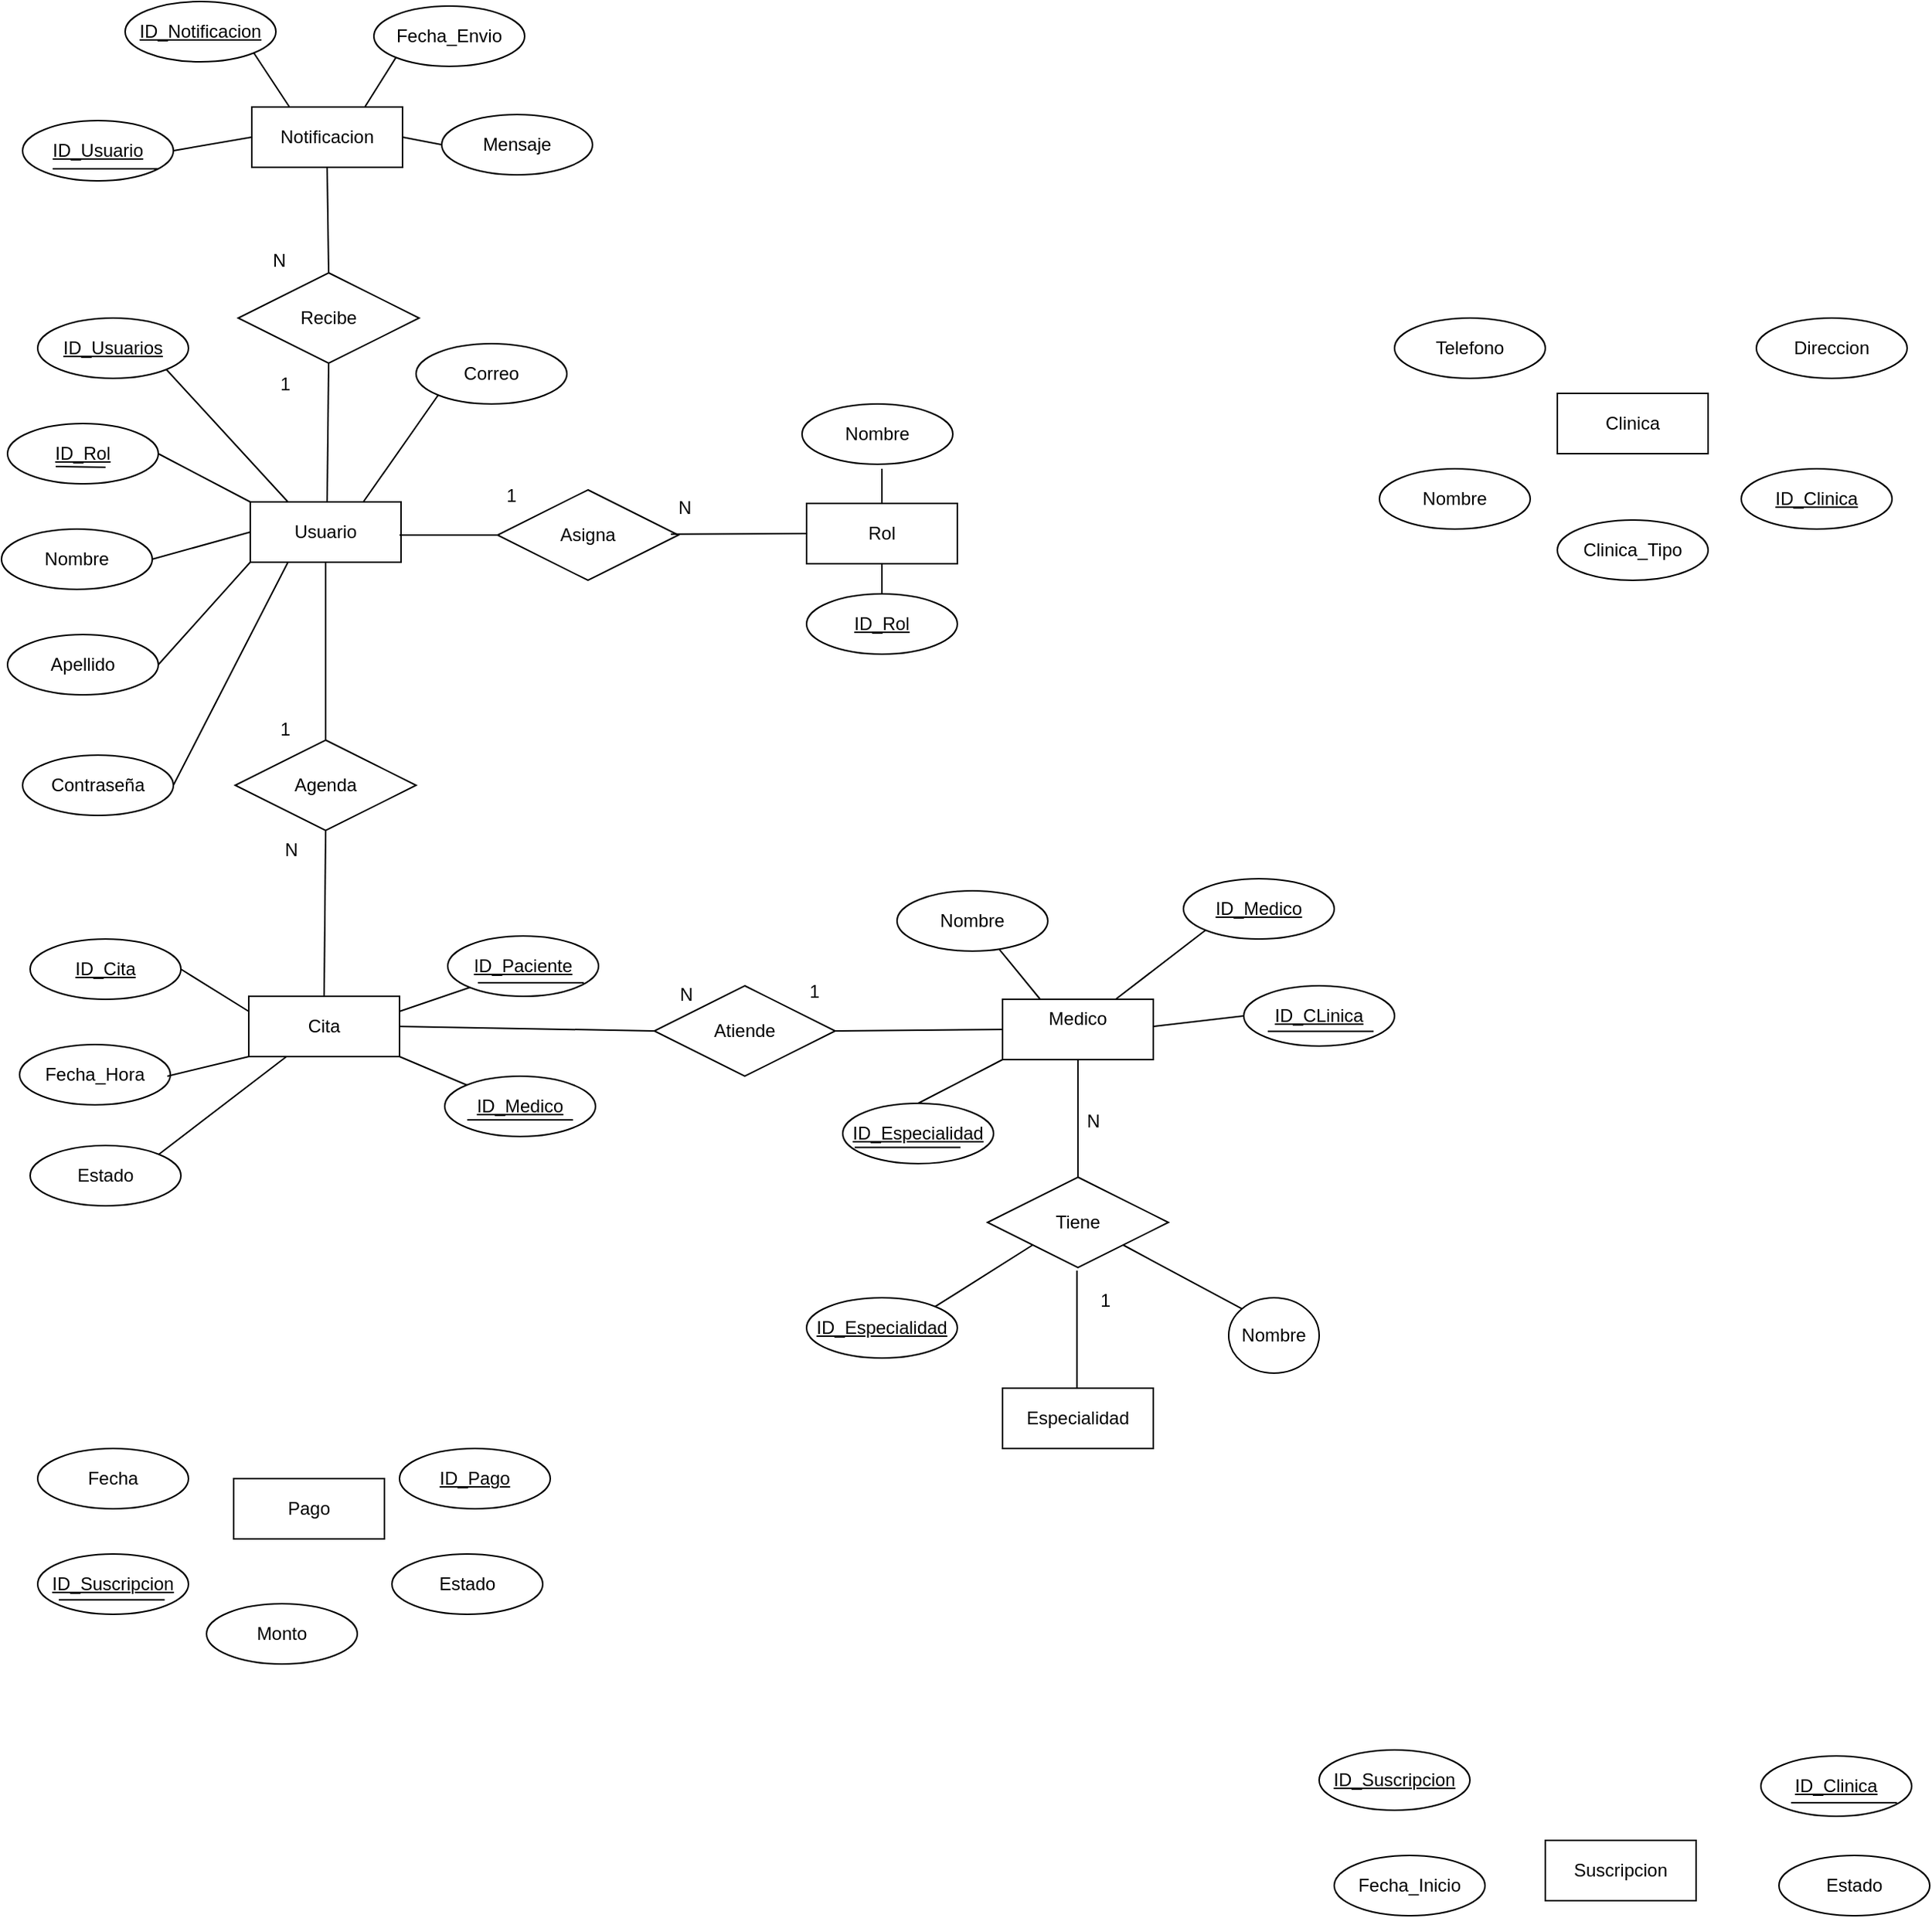 <mxfile version="26.0.11">
  <diagram name="Page-1" id="bOMGAiljpsrgAa3pAj72">
    <mxGraphModel dx="1720" dy="1843" grid="1" gridSize="10" guides="1" tooltips="1" connect="1" arrows="1" fold="1" page="1" pageScale="1" pageWidth="850" pageHeight="1100" math="0" shadow="0">
      <root>
        <mxCell id="0" />
        <mxCell id="1" parent="0" />
        <mxCell id="c--go3GaVP2PXI2ZTADo-1" value="Usuario" style="whiteSpace=wrap;html=1;align=center;" vertex="1" parent="1">
          <mxGeometry x="261" y="-278" width="100" height="40" as="geometry" />
        </mxCell>
        <mxCell id="c--go3GaVP2PXI2ZTADo-3" value="Clinica" style="whiteSpace=wrap;html=1;align=center;" vertex="1" parent="1">
          <mxGeometry x="1128" y="-350" width="100" height="40" as="geometry" />
        </mxCell>
        <mxCell id="c--go3GaVP2PXI2ZTADo-4" value="Medico&lt;div&gt;&lt;br&gt;&lt;/div&gt;" style="whiteSpace=wrap;html=1;align=center;" vertex="1" parent="1">
          <mxGeometry x="760" y="52" width="100" height="40" as="geometry" />
        </mxCell>
        <mxCell id="c--go3GaVP2PXI2ZTADo-5" value="&lt;div&gt;Especialidad&lt;/div&gt;" style="whiteSpace=wrap;html=1;align=center;" vertex="1" parent="1">
          <mxGeometry x="760" y="310" width="100" height="40" as="geometry" />
        </mxCell>
        <mxCell id="c--go3GaVP2PXI2ZTADo-6" value="Suscripcion" style="whiteSpace=wrap;html=1;align=center;" vertex="1" parent="1">
          <mxGeometry x="1120" y="610" width="100" height="40" as="geometry" />
        </mxCell>
        <mxCell id="c--go3GaVP2PXI2ZTADo-7" value="Pago" style="whiteSpace=wrap;html=1;align=center;" vertex="1" parent="1">
          <mxGeometry x="250" y="370" width="100" height="40" as="geometry" />
        </mxCell>
        <mxCell id="c--go3GaVP2PXI2ZTADo-8" value="ID_Rol" style="ellipse;whiteSpace=wrap;html=1;align=center;fontStyle=4;" vertex="1" parent="1">
          <mxGeometry x="100" y="-330" width="100" height="40" as="geometry" />
        </mxCell>
        <mxCell id="c--go3GaVP2PXI2ZTADo-9" value="Nombre" style="ellipse;whiteSpace=wrap;html=1;align=center;" vertex="1" parent="1">
          <mxGeometry x="96" y="-260" width="100" height="40" as="geometry" />
        </mxCell>
        <mxCell id="c--go3GaVP2PXI2ZTADo-10" value="Apellido" style="ellipse;whiteSpace=wrap;html=1;align=center;" vertex="1" parent="1">
          <mxGeometry x="100" y="-190" width="100" height="40" as="geometry" />
        </mxCell>
        <mxCell id="c--go3GaVP2PXI2ZTADo-11" value="Contraseña" style="ellipse;whiteSpace=wrap;html=1;align=center;" vertex="1" parent="1">
          <mxGeometry x="110" y="-110" width="100" height="40" as="geometry" />
        </mxCell>
        <mxCell id="c--go3GaVP2PXI2ZTADo-14" value="Correo" style="ellipse;whiteSpace=wrap;html=1;align=center;" vertex="1" parent="1">
          <mxGeometry x="371" y="-383" width="100" height="40" as="geometry" />
        </mxCell>
        <mxCell id="c--go3GaVP2PXI2ZTADo-16" value="ID_Usuarios" style="ellipse;whiteSpace=wrap;html=1;align=center;fontStyle=4;" vertex="1" parent="1">
          <mxGeometry x="120" y="-400" width="100" height="40" as="geometry" />
        </mxCell>
        <mxCell id="c--go3GaVP2PXI2ZTADo-19" value="" style="endArrow=none;html=1;rounded=0;" edge="1" parent="1">
          <mxGeometry relative="1" as="geometry">
            <mxPoint x="132" y="-301.5" as="sourcePoint" />
            <mxPoint x="165" y="-301" as="targetPoint" />
          </mxGeometry>
        </mxCell>
        <mxCell id="c--go3GaVP2PXI2ZTADo-21" value="Rol" style="whiteSpace=wrap;html=1;align=center;" vertex="1" parent="1">
          <mxGeometry x="630" y="-277" width="100" height="40" as="geometry" />
        </mxCell>
        <mxCell id="c--go3GaVP2PXI2ZTADo-22" value="ID_Rol" style="ellipse;whiteSpace=wrap;html=1;align=center;fontStyle=4;" vertex="1" parent="1">
          <mxGeometry x="630" y="-217" width="100" height="40" as="geometry" />
        </mxCell>
        <mxCell id="c--go3GaVP2PXI2ZTADo-23" value="Nombre" style="ellipse;whiteSpace=wrap;html=1;align=center;" vertex="1" parent="1">
          <mxGeometry x="627" y="-343" width="100" height="40" as="geometry" />
        </mxCell>
        <mxCell id="c--go3GaVP2PXI2ZTADo-24" value="ID_Clinica" style="ellipse;whiteSpace=wrap;html=1;align=center;fontStyle=4;" vertex="1" parent="1">
          <mxGeometry x="1250" y="-300" width="100" height="40" as="geometry" />
        </mxCell>
        <mxCell id="c--go3GaVP2PXI2ZTADo-26" value="Monto&lt;span style=&quot;color: rgba(0, 0, 0, 0); font-family: monospace; font-size: 0px; text-align: start; text-wrap-mode: nowrap;&quot;&gt;%3CmxGraphModel%3E%3Croot%3E%3CmxCell%20id%3D%220%22%2F%3E%3CmxCell%20id%3D%221%22%20parent%3D%220%22%2F%3E%3CmxCell%20id%3D%222%22%20value%3D%22Clinica_Tipo%22%20style%3D%22ellipse%3BwhiteSpace%3Dwrap%3Bhtml%3D1%3Balign%3Dcenter%3B%22%20vertex%3D%221%22%20parent%3D%221%22%3E%3CmxGeometry%20x%3D%22390%22%20y%3D%22160%22%20width%3D%22100%22%20height%3D%2240%22%20as%3D%22geometry%22%2F%3E%3C%2FmxCell%3E%3C%2Froot%3E%3C%2FmxGraphModel%3E&lt;/span&gt;" style="ellipse;whiteSpace=wrap;html=1;align=center;" vertex="1" parent="1">
          <mxGeometry x="232" y="453" width="100" height="40" as="geometry" />
        </mxCell>
        <mxCell id="c--go3GaVP2PXI2ZTADo-27" value="Telefono" style="ellipse;whiteSpace=wrap;html=1;align=center;" vertex="1" parent="1">
          <mxGeometry x="1020" y="-400" width="100" height="40" as="geometry" />
        </mxCell>
        <mxCell id="c--go3GaVP2PXI2ZTADo-29" value="Direccion" style="ellipse;whiteSpace=wrap;html=1;align=center;" vertex="1" parent="1">
          <mxGeometry x="1260" y="-400" width="100" height="40" as="geometry" />
        </mxCell>
        <mxCell id="c--go3GaVP2PXI2ZTADo-30" value="Nombre" style="ellipse;whiteSpace=wrap;html=1;align=center;" vertex="1" parent="1">
          <mxGeometry x="1010" y="-300" width="100" height="40" as="geometry" />
        </mxCell>
        <mxCell id="c--go3GaVP2PXI2ZTADo-31" value="ID_Medico" style="ellipse;whiteSpace=wrap;html=1;align=center;fontStyle=4;" vertex="1" parent="1">
          <mxGeometry x="880" y="-28" width="100" height="40" as="geometry" />
        </mxCell>
        <mxCell id="c--go3GaVP2PXI2ZTADo-32" value="Nombre" style="ellipse;whiteSpace=wrap;html=1;align=center;" vertex="1" parent="1">
          <mxGeometry x="910" y="250" width="60" height="50" as="geometry" />
        </mxCell>
        <mxCell id="c--go3GaVP2PXI2ZTADo-33" value="ID_Especialidad" style="ellipse;whiteSpace=wrap;html=1;align=center;fontStyle=4;" vertex="1" parent="1">
          <mxGeometry x="654" y="121" width="100" height="40" as="geometry" />
        </mxCell>
        <mxCell id="c--go3GaVP2PXI2ZTADo-34" value="" style="endArrow=none;html=1;rounded=0;exitX=0;exitY=1;exitDx=0;exitDy=0;entryX=1;entryY=1;entryDx=0;entryDy=0;" edge="1" parent="1">
          <mxGeometry relative="1" as="geometry">
            <mxPoint x="661.883" y="150.237" as="sourcePoint" />
            <mxPoint x="732.117" y="150.237" as="targetPoint" />
          </mxGeometry>
        </mxCell>
        <mxCell id="c--go3GaVP2PXI2ZTADo-35" value="ID_CLinica" style="ellipse;whiteSpace=wrap;html=1;align=center;fontStyle=4;" vertex="1" parent="1">
          <mxGeometry x="920" y="43" width="100" height="40" as="geometry" />
        </mxCell>
        <mxCell id="c--go3GaVP2PXI2ZTADo-37" value="ID_Especialidad" style="ellipse;whiteSpace=wrap;html=1;align=center;fontStyle=4;" vertex="1" parent="1">
          <mxGeometry x="630" y="250" width="100" height="40" as="geometry" />
        </mxCell>
        <mxCell id="c--go3GaVP2PXI2ZTADo-38" value="Nombre" style="ellipse;whiteSpace=wrap;html=1;align=center;" vertex="1" parent="1">
          <mxGeometry x="690" y="-20" width="100" height="40" as="geometry" />
        </mxCell>
        <mxCell id="c--go3GaVP2PXI2ZTADo-39" value="Cita" style="whiteSpace=wrap;html=1;align=center;" vertex="1" parent="1">
          <mxGeometry x="260" y="50" width="100" height="40" as="geometry" />
        </mxCell>
        <mxCell id="c--go3GaVP2PXI2ZTADo-41" value="ID_Suscripcion" style="ellipse;whiteSpace=wrap;html=1;align=center;fontStyle=4;" vertex="1" parent="1">
          <mxGeometry x="970" y="550" width="100" height="40" as="geometry" />
        </mxCell>
        <mxCell id="c--go3GaVP2PXI2ZTADo-42" value="ID_Paciente" style="ellipse;whiteSpace=wrap;html=1;align=center;fontStyle=4;" vertex="1" parent="1">
          <mxGeometry x="392" y="10" width="100" height="40" as="geometry" />
        </mxCell>
        <mxCell id="c--go3GaVP2PXI2ZTADo-44" value="ID_Pago" style="ellipse;whiteSpace=wrap;html=1;align=center;fontStyle=4;" vertex="1" parent="1">
          <mxGeometry x="360" y="350" width="100" height="40" as="geometry" />
        </mxCell>
        <mxCell id="c--go3GaVP2PXI2ZTADo-46" value="" style="endArrow=none;html=1;rounded=0;exitX=0;exitY=1;exitDx=0;exitDy=0;entryX=1;entryY=1;entryDx=0;entryDy=0;" edge="1" parent="1">
          <mxGeometry relative="1" as="geometry">
            <mxPoint x="935.883" y="73.237" as="sourcePoint" />
            <mxPoint x="1006.117" y="73.237" as="targetPoint" />
          </mxGeometry>
        </mxCell>
        <mxCell id="c--go3GaVP2PXI2ZTADo-47" value="" style="endArrow=none;html=1;rounded=0;exitX=0;exitY=1;exitDx=0;exitDy=0;entryX=1;entryY=1;entryDx=0;entryDy=0;" edge="1" parent="1">
          <mxGeometry relative="1" as="geometry">
            <mxPoint x="412.003" y="40.997" as="sourcePoint" />
            <mxPoint x="482.237" y="40.997" as="targetPoint" />
          </mxGeometry>
        </mxCell>
        <mxCell id="c--go3GaVP2PXI2ZTADo-48" value="Fecha_Hora" style="ellipse;whiteSpace=wrap;html=1;align=center;" vertex="1" parent="1">
          <mxGeometry x="108" y="82" width="100" height="40" as="geometry" />
        </mxCell>
        <mxCell id="c--go3GaVP2PXI2ZTADo-49" value="Estado" style="ellipse;whiteSpace=wrap;html=1;align=center;" vertex="1" parent="1">
          <mxGeometry x="1275" y="620" width="100" height="40" as="geometry" />
        </mxCell>
        <mxCell id="c--go3GaVP2PXI2ZTADo-50" value="ID_Suscripcion" style="ellipse;whiteSpace=wrap;html=1;align=center;fontStyle=4;" vertex="1" parent="1">
          <mxGeometry x="120" y="420" width="100" height="40" as="geometry" />
        </mxCell>
        <mxCell id="c--go3GaVP2PXI2ZTADo-52" value="" style="endArrow=none;html=1;rounded=0;exitX=0;exitY=1;exitDx=0;exitDy=0;entryX=1;entryY=1;entryDx=0;entryDy=0;" edge="1" parent="1">
          <mxGeometry relative="1" as="geometry">
            <mxPoint x="134.003" y="450.337" as="sourcePoint" />
            <mxPoint x="204.237" y="450.337" as="targetPoint" />
          </mxGeometry>
        </mxCell>
        <mxCell id="c--go3GaVP2PXI2ZTADo-53" value="Clinica_Tipo" style="ellipse;whiteSpace=wrap;html=1;align=center;" vertex="1" parent="1">
          <mxGeometry x="1128" y="-266" width="100" height="40" as="geometry" />
        </mxCell>
        <mxCell id="c--go3GaVP2PXI2ZTADo-54" value="Fecha" style="ellipse;whiteSpace=wrap;html=1;align=center;" vertex="1" parent="1">
          <mxGeometry x="120" y="350" width="100" height="40" as="geometry" />
        </mxCell>
        <mxCell id="c--go3GaVP2PXI2ZTADo-55" value="Estado" style="ellipse;whiteSpace=wrap;html=1;align=center;" vertex="1" parent="1">
          <mxGeometry x="355" y="420" width="100" height="40" as="geometry" />
        </mxCell>
        <mxCell id="c--go3GaVP2PXI2ZTADo-57" value="ID_Cita" style="ellipse;whiteSpace=wrap;html=1;align=center;fontStyle=4;" vertex="1" parent="1">
          <mxGeometry x="115" y="12" width="100" height="40" as="geometry" />
        </mxCell>
        <mxCell id="c--go3GaVP2PXI2ZTADo-58" value="ID_Clinica" style="ellipse;whiteSpace=wrap;html=1;align=center;fontStyle=4;" vertex="1" parent="1">
          <mxGeometry x="1263" y="554" width="100" height="40" as="geometry" />
        </mxCell>
        <mxCell id="c--go3GaVP2PXI2ZTADo-59" value="" style="endArrow=none;html=1;rounded=0;exitX=0;exitY=1;exitDx=0;exitDy=0;entryX=1;entryY=1;entryDx=0;entryDy=0;" edge="1" parent="1">
          <mxGeometry relative="1" as="geometry">
            <mxPoint x="1283.003" y="584.997" as="sourcePoint" />
            <mxPoint x="1353.237" y="584.997" as="targetPoint" />
          </mxGeometry>
        </mxCell>
        <mxCell id="c--go3GaVP2PXI2ZTADo-60" value="Fecha_Inicio" style="ellipse;whiteSpace=wrap;html=1;align=center;" vertex="1" parent="1">
          <mxGeometry x="980" y="620" width="100" height="40" as="geometry" />
        </mxCell>
        <mxCell id="c--go3GaVP2PXI2ZTADo-61" value="Mensaje" style="ellipse;whiteSpace=wrap;html=1;align=center;" vertex="1" parent="1">
          <mxGeometry x="388" y="-535" width="100" height="40" as="geometry" />
        </mxCell>
        <mxCell id="c--go3GaVP2PXI2ZTADo-62" value="Notificacion" style="whiteSpace=wrap;html=1;align=center;" vertex="1" parent="1">
          <mxGeometry x="262" y="-540" width="100" height="40" as="geometry" />
        </mxCell>
        <mxCell id="c--go3GaVP2PXI2ZTADo-63" value="ID_Notificacion" style="ellipse;whiteSpace=wrap;html=1;align=center;fontStyle=4;" vertex="1" parent="1">
          <mxGeometry x="178" y="-610" width="100" height="40" as="geometry" />
        </mxCell>
        <mxCell id="c--go3GaVP2PXI2ZTADo-64" value="ID_Usuario" style="ellipse;whiteSpace=wrap;html=1;align=center;fontStyle=4;" vertex="1" parent="1">
          <mxGeometry x="110" y="-531" width="100" height="40" as="geometry" />
        </mxCell>
        <mxCell id="c--go3GaVP2PXI2ZTADo-65" value="" style="endArrow=none;html=1;rounded=0;exitX=0;exitY=1;exitDx=0;exitDy=0;entryX=1;entryY=1;entryDx=0;entryDy=0;" edge="1" parent="1">
          <mxGeometry relative="1" as="geometry">
            <mxPoint x="130.003" y="-499.003" as="sourcePoint" />
            <mxPoint x="200.237" y="-499.003" as="targetPoint" />
          </mxGeometry>
        </mxCell>
        <mxCell id="c--go3GaVP2PXI2ZTADo-66" value="Estado" style="ellipse;whiteSpace=wrap;html=1;align=center;" vertex="1" parent="1">
          <mxGeometry x="115" y="149" width="100" height="40" as="geometry" />
        </mxCell>
        <mxCell id="c--go3GaVP2PXI2ZTADo-67" value="Fecha_Envio" style="ellipse;whiteSpace=wrap;html=1;align=center;" vertex="1" parent="1">
          <mxGeometry x="343" y="-607" width="100" height="40" as="geometry" />
        </mxCell>
        <mxCell id="c--go3GaVP2PXI2ZTADo-73" value="ID_Medico" style="ellipse;whiteSpace=wrap;html=1;align=center;fontStyle=4;" vertex="1" parent="1">
          <mxGeometry x="390" y="103" width="100" height="40" as="geometry" />
        </mxCell>
        <mxCell id="c--go3GaVP2PXI2ZTADo-74" value="" style="endArrow=none;html=1;rounded=0;exitX=0;exitY=1;exitDx=0;exitDy=0;entryX=1;entryY=1;entryDx=0;entryDy=0;" edge="1" parent="1">
          <mxGeometry relative="1" as="geometry">
            <mxPoint x="404.883" y="131.997" as="sourcePoint" />
            <mxPoint x="475.117" y="131.997" as="targetPoint" />
          </mxGeometry>
        </mxCell>
        <mxCell id="c--go3GaVP2PXI2ZTADo-76" value="Agenda" style="shape=rhombus;perimeter=rhombusPerimeter;whiteSpace=wrap;html=1;align=center;" vertex="1" parent="1">
          <mxGeometry x="251" y="-120" width="120" height="60" as="geometry" />
        </mxCell>
        <mxCell id="c--go3GaVP2PXI2ZTADo-77" value="1" style="text;strokeColor=none;fillColor=none;spacingLeft=4;spacingRight=4;overflow=hidden;rotatable=0;points=[[0,0.5],[1,0.5]];portConstraint=eastwest;fontSize=12;whiteSpace=wrap;html=1;" vertex="1" parent="1">
          <mxGeometry x="275" y="-141" width="40" height="30" as="geometry" />
        </mxCell>
        <mxCell id="c--go3GaVP2PXI2ZTADo-78" value="N" style="text;strokeColor=none;fillColor=none;spacingLeft=4;spacingRight=4;overflow=hidden;rotatable=0;points=[[0,0.5],[1,0.5]];portConstraint=eastwest;fontSize=12;whiteSpace=wrap;html=1;" vertex="1" parent="1">
          <mxGeometry x="278" y="-61" width="40" height="30" as="geometry" />
        </mxCell>
        <mxCell id="c--go3GaVP2PXI2ZTADo-81" value="" style="endArrow=none;html=1;rounded=0;entryX=0.5;entryY=1;entryDx=0;entryDy=0;exitX=0.5;exitY=0;exitDx=0;exitDy=0;" edge="1" parent="1" source="c--go3GaVP2PXI2ZTADo-39" target="c--go3GaVP2PXI2ZTADo-76">
          <mxGeometry relative="1" as="geometry">
            <mxPoint x="510" y="20" as="sourcePoint" />
            <mxPoint x="670" y="20" as="targetPoint" />
          </mxGeometry>
        </mxCell>
        <mxCell id="c--go3GaVP2PXI2ZTADo-82" value="" style="endArrow=none;html=1;rounded=0;exitX=0.5;exitY=0;exitDx=0;exitDy=0;entryX=0.5;entryY=1;entryDx=0;entryDy=0;" edge="1" parent="1" source="c--go3GaVP2PXI2ZTADo-76" target="c--go3GaVP2PXI2ZTADo-1">
          <mxGeometry relative="1" as="geometry">
            <mxPoint x="308" y="-129" as="sourcePoint" />
            <mxPoint x="340" y="-220" as="targetPoint" />
          </mxGeometry>
        </mxCell>
        <mxCell id="c--go3GaVP2PXI2ZTADo-83" value="" style="endArrow=none;html=1;rounded=0;exitX=0.25;exitY=1;exitDx=0;exitDy=0;entryX=1;entryY=0.5;entryDx=0;entryDy=0;" edge="1" parent="1" source="c--go3GaVP2PXI2ZTADo-1" target="c--go3GaVP2PXI2ZTADo-11">
          <mxGeometry relative="1" as="geometry">
            <mxPoint x="321" y="-110" as="sourcePoint" />
            <mxPoint x="321" y="-228" as="targetPoint" />
          </mxGeometry>
        </mxCell>
        <mxCell id="c--go3GaVP2PXI2ZTADo-86" value="" style="endArrow=none;html=1;rounded=0;exitX=1;exitY=0.5;exitDx=0;exitDy=0;entryX=0;entryY=1;entryDx=0;entryDy=0;" edge="1" parent="1" source="c--go3GaVP2PXI2ZTADo-10" target="c--go3GaVP2PXI2ZTADo-1">
          <mxGeometry relative="1" as="geometry">
            <mxPoint x="296" y="-228" as="sourcePoint" />
            <mxPoint x="220" y="-80" as="targetPoint" />
          </mxGeometry>
        </mxCell>
        <mxCell id="c--go3GaVP2PXI2ZTADo-88" value="" style="endArrow=none;html=1;rounded=0;exitX=1;exitY=0.5;exitDx=0;exitDy=0;entryX=0;entryY=0.5;entryDx=0;entryDy=0;" edge="1" parent="1" source="c--go3GaVP2PXI2ZTADo-9" target="c--go3GaVP2PXI2ZTADo-1">
          <mxGeometry relative="1" as="geometry">
            <mxPoint x="210" y="-160" as="sourcePoint" />
            <mxPoint x="271" y="-228" as="targetPoint" />
          </mxGeometry>
        </mxCell>
        <mxCell id="c--go3GaVP2PXI2ZTADo-90" value="" style="endArrow=none;html=1;rounded=0;exitX=1;exitY=0.5;exitDx=0;exitDy=0;entryX=0;entryY=0;entryDx=0;entryDy=0;" edge="1" parent="1" source="c--go3GaVP2PXI2ZTADo-8" target="c--go3GaVP2PXI2ZTADo-1">
          <mxGeometry relative="1" as="geometry">
            <mxPoint x="206" y="-230" as="sourcePoint" />
            <mxPoint x="271" y="-248" as="targetPoint" />
          </mxGeometry>
        </mxCell>
        <mxCell id="c--go3GaVP2PXI2ZTADo-91" value="" style="endArrow=none;html=1;rounded=0;exitX=1;exitY=1;exitDx=0;exitDy=0;entryX=0.25;entryY=0;entryDx=0;entryDy=0;" edge="1" parent="1" source="c--go3GaVP2PXI2ZTADo-16" target="c--go3GaVP2PXI2ZTADo-1">
          <mxGeometry relative="1" as="geometry">
            <mxPoint x="210" y="-300" as="sourcePoint" />
            <mxPoint x="271" y="-268" as="targetPoint" />
          </mxGeometry>
        </mxCell>
        <mxCell id="c--go3GaVP2PXI2ZTADo-92" value="" style="endArrow=none;html=1;rounded=0;exitX=0;exitY=1;exitDx=0;exitDy=0;entryX=0.75;entryY=0;entryDx=0;entryDy=0;" edge="1" parent="1" source="c--go3GaVP2PXI2ZTADo-14" target="c--go3GaVP2PXI2ZTADo-1">
          <mxGeometry relative="1" as="geometry">
            <mxPoint x="215" y="-356" as="sourcePoint" />
            <mxPoint x="296" y="-268" as="targetPoint" />
          </mxGeometry>
        </mxCell>
        <mxCell id="c--go3GaVP2PXI2ZTADo-93" value="Recibe" style="shape=rhombus;perimeter=rhombusPerimeter;whiteSpace=wrap;html=1;align=center;" vertex="1" parent="1">
          <mxGeometry x="253" y="-430" width="120" height="60" as="geometry" />
        </mxCell>
        <mxCell id="c--go3GaVP2PXI2ZTADo-94" value="" style="endArrow=none;html=1;rounded=0;entryX=0.5;entryY=0;entryDx=0;entryDy=0;exitX=0.5;exitY=1;exitDx=0;exitDy=0;" edge="1" parent="1" source="c--go3GaVP2PXI2ZTADo-93">
          <mxGeometry relative="1" as="geometry">
            <mxPoint x="301" y="-370" as="sourcePoint" />
            <mxPoint x="312" y="-278" as="targetPoint" />
          </mxGeometry>
        </mxCell>
        <mxCell id="c--go3GaVP2PXI2ZTADo-95" value="1" style="text;strokeColor=none;fillColor=none;spacingLeft=4;spacingRight=4;overflow=hidden;rotatable=0;points=[[0,0.5],[1,0.5]];portConstraint=eastwest;fontSize=12;whiteSpace=wrap;html=1;" vertex="1" parent="1">
          <mxGeometry x="275" y="-370" width="40" height="30" as="geometry" />
        </mxCell>
        <mxCell id="c--go3GaVP2PXI2ZTADo-96" value="N" style="text;strokeColor=none;fillColor=none;spacingLeft=4;spacingRight=4;overflow=hidden;rotatable=0;points=[[0,0.5],[1,0.5]];portConstraint=eastwest;fontSize=12;whiteSpace=wrap;html=1;" vertex="1" parent="1">
          <mxGeometry x="270" y="-452" width="40" height="30" as="geometry" />
        </mxCell>
        <mxCell id="c--go3GaVP2PXI2ZTADo-97" value="" style="endArrow=none;html=1;rounded=0;entryX=0.5;entryY=1;entryDx=0;entryDy=0;exitX=0.5;exitY=0;exitDx=0;exitDy=0;" edge="1" parent="1" source="c--go3GaVP2PXI2ZTADo-93" target="c--go3GaVP2PXI2ZTADo-62">
          <mxGeometry relative="1" as="geometry">
            <mxPoint x="323" y="-360" as="sourcePoint" />
            <mxPoint x="322" y="-268" as="targetPoint" />
          </mxGeometry>
        </mxCell>
        <mxCell id="c--go3GaVP2PXI2ZTADo-99" value="Asigna" style="shape=rhombus;perimeter=rhombusPerimeter;whiteSpace=wrap;html=1;align=center;" vertex="1" parent="1">
          <mxGeometry x="425" y="-286" width="120" height="60" as="geometry" />
        </mxCell>
        <mxCell id="c--go3GaVP2PXI2ZTADo-100" value="" style="endArrow=none;html=1;rounded=0;exitX=0;exitY=0.5;exitDx=0;exitDy=0;" edge="1" parent="1" source="c--go3GaVP2PXI2ZTADo-99">
          <mxGeometry relative="1" as="geometry">
            <mxPoint x="396" y="-339" as="sourcePoint" />
            <mxPoint x="360" y="-256" as="targetPoint" />
          </mxGeometry>
        </mxCell>
        <mxCell id="c--go3GaVP2PXI2ZTADo-101" value="" style="endArrow=none;html=1;rounded=0;exitX=0;exitY=0.5;exitDx=0;exitDy=0;" edge="1" parent="1" source="c--go3GaVP2PXI2ZTADo-21">
          <mxGeometry relative="1" as="geometry">
            <mxPoint x="605" y="-256.67" as="sourcePoint" />
            <mxPoint x="540" y="-256.67" as="targetPoint" />
          </mxGeometry>
        </mxCell>
        <mxCell id="c--go3GaVP2PXI2ZTADo-102" value="1" style="text;strokeColor=none;fillColor=none;spacingLeft=4;spacingRight=4;overflow=hidden;rotatable=0;points=[[0,0.5],[1,0.5]];portConstraint=eastwest;fontSize=12;whiteSpace=wrap;html=1;" vertex="1" parent="1">
          <mxGeometry x="425" y="-296" width="40" height="30" as="geometry" />
        </mxCell>
        <mxCell id="c--go3GaVP2PXI2ZTADo-103" value="N" style="text;strokeColor=none;fillColor=none;spacingLeft=4;spacingRight=4;overflow=hidden;rotatable=0;points=[[0,0.5],[1,0.5]];portConstraint=eastwest;fontSize=12;whiteSpace=wrap;html=1;" vertex="1" parent="1">
          <mxGeometry x="810" y="119" width="40" height="30" as="geometry" />
        </mxCell>
        <mxCell id="c--go3GaVP2PXI2ZTADo-104" value="" style="endArrow=none;html=1;rounded=0;entryX=0;entryY=0.5;entryDx=0;entryDy=0;exitX=1;exitY=0.5;exitDx=0;exitDy=0;" edge="1" parent="1" source="c--go3GaVP2PXI2ZTADo-62" target="c--go3GaVP2PXI2ZTADo-61">
          <mxGeometry relative="1" as="geometry">
            <mxPoint x="323" y="-420" as="sourcePoint" />
            <mxPoint x="322" y="-490" as="targetPoint" />
          </mxGeometry>
        </mxCell>
        <mxCell id="c--go3GaVP2PXI2ZTADo-105" value="" style="endArrow=none;html=1;rounded=0;entryX=1;entryY=0.5;entryDx=0;entryDy=0;exitX=0;exitY=0.5;exitDx=0;exitDy=0;" edge="1" parent="1" source="c--go3GaVP2PXI2ZTADo-62" target="c--go3GaVP2PXI2ZTADo-64">
          <mxGeometry relative="1" as="geometry">
            <mxPoint x="333" y="-410" as="sourcePoint" />
            <mxPoint x="332" y="-480" as="targetPoint" />
          </mxGeometry>
        </mxCell>
        <mxCell id="c--go3GaVP2PXI2ZTADo-106" value="" style="endArrow=none;html=1;rounded=0;entryX=0.25;entryY=0;entryDx=0;entryDy=0;exitX=1;exitY=1;exitDx=0;exitDy=0;" edge="1" parent="1" source="c--go3GaVP2PXI2ZTADo-63" target="c--go3GaVP2PXI2ZTADo-62">
          <mxGeometry relative="1" as="geometry">
            <mxPoint x="272" y="-520" as="sourcePoint" />
            <mxPoint x="220" y="-500" as="targetPoint" />
          </mxGeometry>
        </mxCell>
        <mxCell id="c--go3GaVP2PXI2ZTADo-107" value="" style="endArrow=none;html=1;rounded=0;entryX=0.75;entryY=0;entryDx=0;entryDy=0;exitX=0;exitY=1;exitDx=0;exitDy=0;" edge="1" parent="1" source="c--go3GaVP2PXI2ZTADo-67" target="c--go3GaVP2PXI2ZTADo-62">
          <mxGeometry relative="1" as="geometry">
            <mxPoint x="273" y="-566" as="sourcePoint" />
            <mxPoint x="297" y="-530" as="targetPoint" />
          </mxGeometry>
        </mxCell>
        <mxCell id="c--go3GaVP2PXI2ZTADo-109" value="" style="endArrow=none;html=1;rounded=0;entryX=0.5;entryY=0;entryDx=0;entryDy=0;" edge="1" parent="1" target="c--go3GaVP2PXI2ZTADo-21">
          <mxGeometry relative="1" as="geometry">
            <mxPoint x="680" y="-300" as="sourcePoint" />
            <mxPoint x="550" y="-246.67" as="targetPoint" />
          </mxGeometry>
        </mxCell>
        <mxCell id="c--go3GaVP2PXI2ZTADo-110" value="" style="endArrow=none;html=1;rounded=0;exitX=0.5;exitY=1;exitDx=0;exitDy=0;entryX=0.5;entryY=0;entryDx=0;entryDy=0;" edge="1" parent="1" source="c--go3GaVP2PXI2ZTADo-21" target="c--go3GaVP2PXI2ZTADo-22">
          <mxGeometry relative="1" as="geometry">
            <mxPoint x="650" y="-237" as="sourcePoint" />
            <mxPoint x="560" y="-236.67" as="targetPoint" />
          </mxGeometry>
        </mxCell>
        <mxCell id="c--go3GaVP2PXI2ZTADo-111" value="" style="endArrow=none;html=1;rounded=0;exitX=0;exitY=1;exitDx=0;exitDy=0;entryX=1;entryY=0.25;entryDx=0;entryDy=0;" edge="1" parent="1" source="c--go3GaVP2PXI2ZTADo-42" target="c--go3GaVP2PXI2ZTADo-39">
          <mxGeometry relative="1" as="geometry">
            <mxPoint x="515" y="-60" as="sourcePoint" />
            <mxPoint x="425" y="-59.67" as="targetPoint" />
          </mxGeometry>
        </mxCell>
        <mxCell id="c--go3GaVP2PXI2ZTADo-112" value="" style="endArrow=none;html=1;rounded=0;exitX=1;exitY=0.5;exitDx=0;exitDy=0;entryX=0;entryY=0.25;entryDx=0;entryDy=0;" edge="1" parent="1" source="c--go3GaVP2PXI2ZTADo-57" target="c--go3GaVP2PXI2ZTADo-39">
          <mxGeometry relative="1" as="geometry">
            <mxPoint x="417" y="54" as="sourcePoint" />
            <mxPoint x="370" y="70" as="targetPoint" />
          </mxGeometry>
        </mxCell>
        <mxCell id="c--go3GaVP2PXI2ZTADo-113" value="" style="endArrow=none;html=1;rounded=0;exitX=1;exitY=0.5;exitDx=0;exitDy=0;entryX=0;entryY=1;entryDx=0;entryDy=0;" edge="1" parent="1" target="c--go3GaVP2PXI2ZTADo-39">
          <mxGeometry relative="1" as="geometry">
            <mxPoint x="206" y="103" as="sourcePoint" />
            <mxPoint x="251" y="131" as="targetPoint" />
          </mxGeometry>
        </mxCell>
        <mxCell id="c--go3GaVP2PXI2ZTADo-114" value="" style="endArrow=none;html=1;rounded=0;exitX=0;exitY=0;exitDx=0;exitDy=0;entryX=1;entryY=1;entryDx=0;entryDy=0;" edge="1" parent="1" source="c--go3GaVP2PXI2ZTADo-73" target="c--go3GaVP2PXI2ZTADo-39">
          <mxGeometry relative="1" as="geometry">
            <mxPoint x="315" y="146.5" as="sourcePoint" />
            <mxPoint x="369" y="133.5" as="targetPoint" />
          </mxGeometry>
        </mxCell>
        <mxCell id="c--go3GaVP2PXI2ZTADo-115" value="" style="endArrow=none;html=1;rounded=0;exitX=1;exitY=0;exitDx=0;exitDy=0;entryX=0.25;entryY=1;entryDx=0;entryDy=0;" edge="1" parent="1" source="c--go3GaVP2PXI2ZTADo-66" target="c--go3GaVP2PXI2ZTADo-39">
          <mxGeometry relative="1" as="geometry">
            <mxPoint x="226" y="123" as="sourcePoint" />
            <mxPoint x="280" y="110" as="targetPoint" />
          </mxGeometry>
        </mxCell>
        <mxCell id="c--go3GaVP2PXI2ZTADo-116" value="Atiende" style="shape=rhombus;perimeter=rhombusPerimeter;whiteSpace=wrap;html=1;align=center;" vertex="1" parent="1">
          <mxGeometry x="529" y="43" width="120" height="60" as="geometry" />
        </mxCell>
        <mxCell id="c--go3GaVP2PXI2ZTADo-117" value="" style="endArrow=none;html=1;rounded=0;exitX=0;exitY=0.5;exitDx=0;exitDy=0;entryX=1;entryY=0.5;entryDx=0;entryDy=0;" edge="1" parent="1" source="c--go3GaVP2PXI2ZTADo-116" target="c--go3GaVP2PXI2ZTADo-39">
          <mxGeometry relative="1" as="geometry">
            <mxPoint x="415" y="119" as="sourcePoint" />
            <mxPoint x="370" y="100" as="targetPoint" />
          </mxGeometry>
        </mxCell>
        <mxCell id="c--go3GaVP2PXI2ZTADo-118" value="" style="endArrow=none;html=1;rounded=0;exitX=0;exitY=0.5;exitDx=0;exitDy=0;entryX=1;entryY=0.5;entryDx=0;entryDy=0;" edge="1" parent="1" source="c--go3GaVP2PXI2ZTADo-4" target="c--go3GaVP2PXI2ZTADo-116">
          <mxGeometry relative="1" as="geometry">
            <mxPoint x="539" y="83" as="sourcePoint" />
            <mxPoint x="370" y="80" as="targetPoint" />
          </mxGeometry>
        </mxCell>
        <mxCell id="c--go3GaVP2PXI2ZTADo-119" value="N" style="text;strokeColor=none;fillColor=none;spacingLeft=4;spacingRight=4;overflow=hidden;rotatable=0;points=[[0,0.5],[1,0.5]];portConstraint=eastwest;fontSize=12;whiteSpace=wrap;html=1;" vertex="1" parent="1">
          <mxGeometry x="539" y="-288" width="40" height="30" as="geometry" />
        </mxCell>
        <mxCell id="c--go3GaVP2PXI2ZTADo-120" value="1" style="text;strokeColor=none;fillColor=none;spacingLeft=4;spacingRight=4;overflow=hidden;rotatable=0;points=[[0,0.5],[1,0.5]];portConstraint=eastwest;fontSize=12;whiteSpace=wrap;html=1;" vertex="1" parent="1">
          <mxGeometry x="626" y="33" width="40" height="30" as="geometry" />
        </mxCell>
        <mxCell id="c--go3GaVP2PXI2ZTADo-125" value="" style="endArrow=none;html=1;rounded=0;exitX=0.25;exitY=0;exitDx=0;exitDy=0;entryX=0.679;entryY=0.972;entryDx=0;entryDy=0;entryPerimeter=0;" edge="1" parent="1" source="c--go3GaVP2PXI2ZTADo-4" target="c--go3GaVP2PXI2ZTADo-38">
          <mxGeometry relative="1" as="geometry">
            <mxPoint x="770" y="82" as="sourcePoint" />
            <mxPoint x="659" y="83" as="targetPoint" />
          </mxGeometry>
        </mxCell>
        <mxCell id="c--go3GaVP2PXI2ZTADo-126" value="" style="endArrow=none;html=1;rounded=0;exitX=0.75;exitY=0;exitDx=0;exitDy=0;entryX=0;entryY=1;entryDx=0;entryDy=0;" edge="1" parent="1" source="c--go3GaVP2PXI2ZTADo-4" target="c--go3GaVP2PXI2ZTADo-31">
          <mxGeometry relative="1" as="geometry">
            <mxPoint x="795" y="62" as="sourcePoint" />
            <mxPoint x="820" y="40" as="targetPoint" />
          </mxGeometry>
        </mxCell>
        <mxCell id="c--go3GaVP2PXI2ZTADo-127" value="" style="endArrow=none;html=1;rounded=0;entryX=0;entryY=0.5;entryDx=0;entryDy=0;" edge="1" parent="1" target="c--go3GaVP2PXI2ZTADo-35">
          <mxGeometry relative="1" as="geometry">
            <mxPoint x="860" y="70" as="sourcePoint" />
            <mxPoint x="905" y="16" as="targetPoint" />
          </mxGeometry>
        </mxCell>
        <mxCell id="c--go3GaVP2PXI2ZTADo-128" value="" style="endArrow=none;html=1;rounded=0;exitX=0;exitY=1;exitDx=0;exitDy=0;entryX=0.5;entryY=0;entryDx=0;entryDy=0;" edge="1" parent="1" source="c--go3GaVP2PXI2ZTADo-4" target="c--go3GaVP2PXI2ZTADo-33">
          <mxGeometry relative="1" as="geometry">
            <mxPoint x="855" y="72" as="sourcePoint" />
            <mxPoint x="915" y="26" as="targetPoint" />
          </mxGeometry>
        </mxCell>
        <mxCell id="c--go3GaVP2PXI2ZTADo-129" value="Tiene" style="shape=rhombus;perimeter=rhombusPerimeter;whiteSpace=wrap;html=1;align=center;" vertex="1" parent="1">
          <mxGeometry x="750" y="170" width="120" height="60" as="geometry" />
        </mxCell>
        <mxCell id="c--go3GaVP2PXI2ZTADo-130" value="" style="endArrow=none;html=1;rounded=0;entryX=0.5;entryY=0;entryDx=0;entryDy=0;exitX=0.5;exitY=1;exitDx=0;exitDy=0;" edge="1" parent="1" source="c--go3GaVP2PXI2ZTADo-4" target="c--go3GaVP2PXI2ZTADo-129">
          <mxGeometry relative="1" as="geometry">
            <mxPoint x="870" y="80" as="sourcePoint" />
            <mxPoint x="930" y="73" as="targetPoint" />
          </mxGeometry>
        </mxCell>
        <mxCell id="c--go3GaVP2PXI2ZTADo-131" value="" style="endArrow=none;html=1;rounded=0;entryX=0.5;entryY=0;entryDx=0;entryDy=0;exitX=0.5;exitY=1;exitDx=0;exitDy=0;" edge="1" parent="1">
          <mxGeometry relative="1" as="geometry">
            <mxPoint x="809.33" y="232" as="sourcePoint" />
            <mxPoint x="809.33" y="310" as="targetPoint" />
          </mxGeometry>
        </mxCell>
        <mxCell id="c--go3GaVP2PXI2ZTADo-132" value="N" style="text;strokeColor=none;fillColor=none;spacingLeft=4;spacingRight=4;overflow=hidden;rotatable=0;points=[[0,0.5],[1,0.5]];portConstraint=eastwest;fontSize=12;whiteSpace=wrap;html=1;" vertex="1" parent="1">
          <mxGeometry x="540" y="35" width="40" height="30" as="geometry" />
        </mxCell>
        <mxCell id="c--go3GaVP2PXI2ZTADo-134" value="1" style="text;strokeColor=none;fillColor=none;spacingLeft=4;spacingRight=4;overflow=hidden;rotatable=0;points=[[0,0.5],[1,0.5]];portConstraint=eastwest;fontSize=12;whiteSpace=wrap;html=1;" vertex="1" parent="1">
          <mxGeometry x="819" y="238" width="40" height="30" as="geometry" />
        </mxCell>
        <mxCell id="c--go3GaVP2PXI2ZTADo-135" value="" style="endArrow=none;html=1;rounded=0;entryX=0;entryY=0;entryDx=0;entryDy=0;exitX=1;exitY=1;exitDx=0;exitDy=0;" edge="1" parent="1" source="c--go3GaVP2PXI2ZTADo-129" target="c--go3GaVP2PXI2ZTADo-32">
          <mxGeometry relative="1" as="geometry">
            <mxPoint x="870" y="203.5" as="sourcePoint" />
            <mxPoint x="930" y="196.5" as="targetPoint" />
          </mxGeometry>
        </mxCell>
        <mxCell id="c--go3GaVP2PXI2ZTADo-136" value="" style="endArrow=none;html=1;rounded=0;entryX=0;entryY=1;entryDx=0;entryDy=0;exitX=1;exitY=0;exitDx=0;exitDy=0;" edge="1" parent="1" source="c--go3GaVP2PXI2ZTADo-37" target="c--go3GaVP2PXI2ZTADo-129">
          <mxGeometry relative="1" as="geometry">
            <mxPoint x="880" y="90" as="sourcePoint" />
            <mxPoint x="940" y="83" as="targetPoint" />
          </mxGeometry>
        </mxCell>
      </root>
    </mxGraphModel>
  </diagram>
</mxfile>
